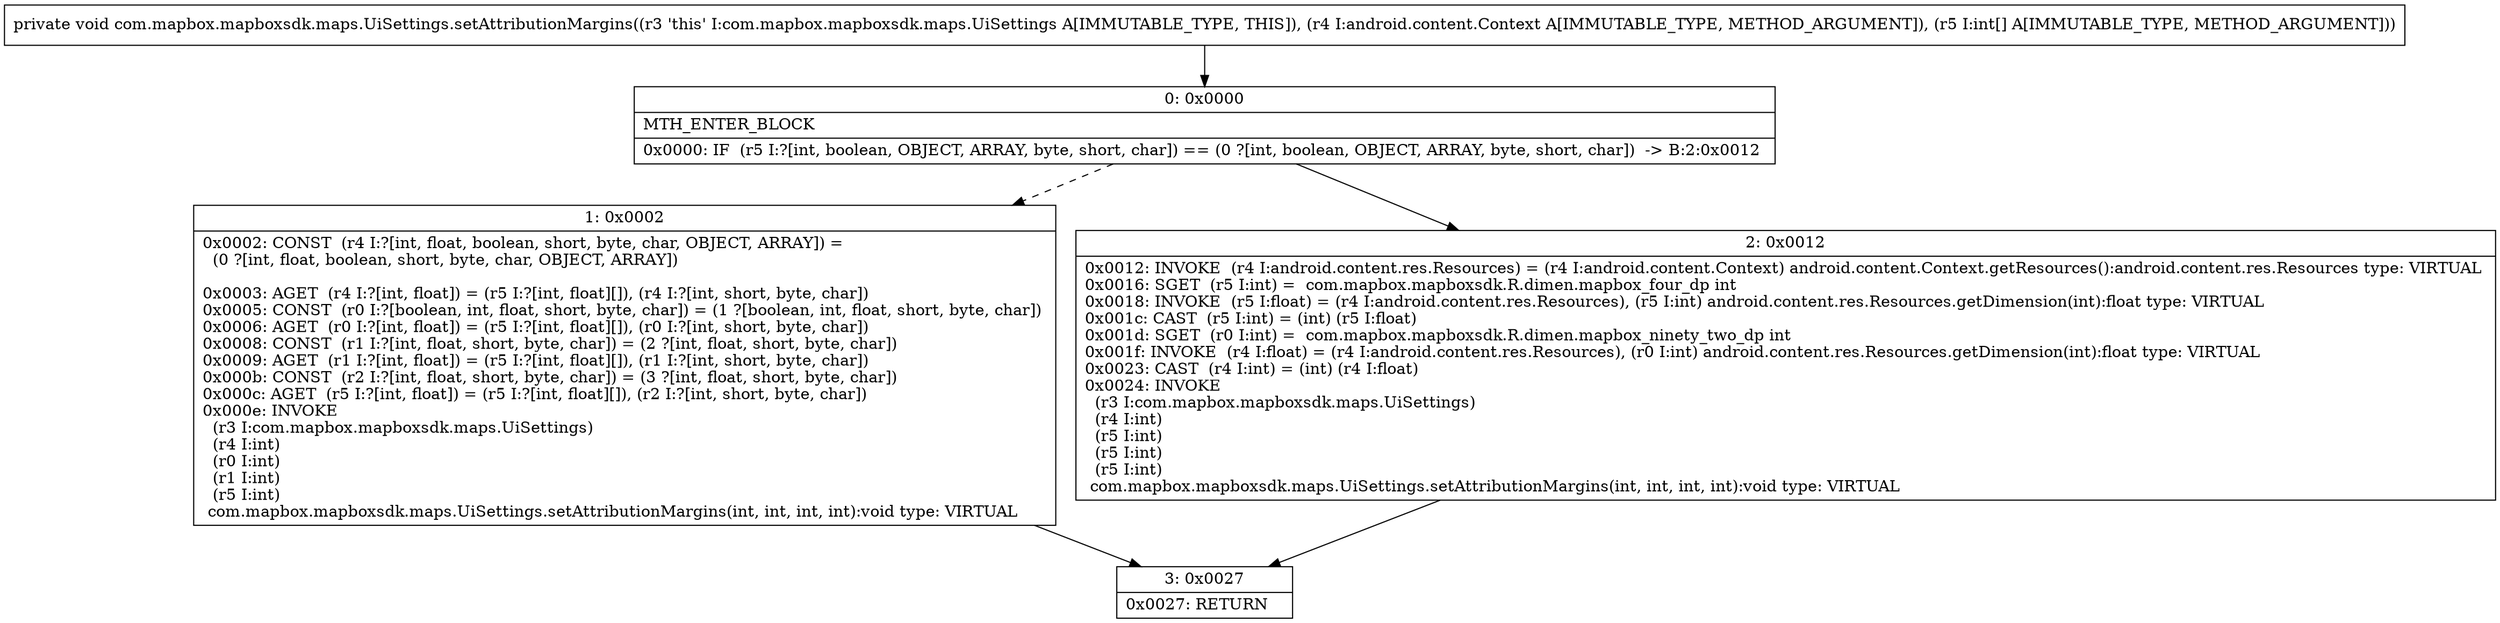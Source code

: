 digraph "CFG forcom.mapbox.mapboxsdk.maps.UiSettings.setAttributionMargins(Landroid\/content\/Context;[I)V" {
Node_0 [shape=record,label="{0\:\ 0x0000|MTH_ENTER_BLOCK\l|0x0000: IF  (r5 I:?[int, boolean, OBJECT, ARRAY, byte, short, char]) == (0 ?[int, boolean, OBJECT, ARRAY, byte, short, char])  \-\> B:2:0x0012 \l}"];
Node_1 [shape=record,label="{1\:\ 0x0002|0x0002: CONST  (r4 I:?[int, float, boolean, short, byte, char, OBJECT, ARRAY]) = \l  (0 ?[int, float, boolean, short, byte, char, OBJECT, ARRAY])\l \l0x0003: AGET  (r4 I:?[int, float]) = (r5 I:?[int, float][]), (r4 I:?[int, short, byte, char]) \l0x0005: CONST  (r0 I:?[boolean, int, float, short, byte, char]) = (1 ?[boolean, int, float, short, byte, char]) \l0x0006: AGET  (r0 I:?[int, float]) = (r5 I:?[int, float][]), (r0 I:?[int, short, byte, char]) \l0x0008: CONST  (r1 I:?[int, float, short, byte, char]) = (2 ?[int, float, short, byte, char]) \l0x0009: AGET  (r1 I:?[int, float]) = (r5 I:?[int, float][]), (r1 I:?[int, short, byte, char]) \l0x000b: CONST  (r2 I:?[int, float, short, byte, char]) = (3 ?[int, float, short, byte, char]) \l0x000c: AGET  (r5 I:?[int, float]) = (r5 I:?[int, float][]), (r2 I:?[int, short, byte, char]) \l0x000e: INVOKE  \l  (r3 I:com.mapbox.mapboxsdk.maps.UiSettings)\l  (r4 I:int)\l  (r0 I:int)\l  (r1 I:int)\l  (r5 I:int)\l com.mapbox.mapboxsdk.maps.UiSettings.setAttributionMargins(int, int, int, int):void type: VIRTUAL \l}"];
Node_2 [shape=record,label="{2\:\ 0x0012|0x0012: INVOKE  (r4 I:android.content.res.Resources) = (r4 I:android.content.Context) android.content.Context.getResources():android.content.res.Resources type: VIRTUAL \l0x0016: SGET  (r5 I:int) =  com.mapbox.mapboxsdk.R.dimen.mapbox_four_dp int \l0x0018: INVOKE  (r5 I:float) = (r4 I:android.content.res.Resources), (r5 I:int) android.content.res.Resources.getDimension(int):float type: VIRTUAL \l0x001c: CAST  (r5 I:int) = (int) (r5 I:float) \l0x001d: SGET  (r0 I:int) =  com.mapbox.mapboxsdk.R.dimen.mapbox_ninety_two_dp int \l0x001f: INVOKE  (r4 I:float) = (r4 I:android.content.res.Resources), (r0 I:int) android.content.res.Resources.getDimension(int):float type: VIRTUAL \l0x0023: CAST  (r4 I:int) = (int) (r4 I:float) \l0x0024: INVOKE  \l  (r3 I:com.mapbox.mapboxsdk.maps.UiSettings)\l  (r4 I:int)\l  (r5 I:int)\l  (r5 I:int)\l  (r5 I:int)\l com.mapbox.mapboxsdk.maps.UiSettings.setAttributionMargins(int, int, int, int):void type: VIRTUAL \l}"];
Node_3 [shape=record,label="{3\:\ 0x0027|0x0027: RETURN   \l}"];
MethodNode[shape=record,label="{private void com.mapbox.mapboxsdk.maps.UiSettings.setAttributionMargins((r3 'this' I:com.mapbox.mapboxsdk.maps.UiSettings A[IMMUTABLE_TYPE, THIS]), (r4 I:android.content.Context A[IMMUTABLE_TYPE, METHOD_ARGUMENT]), (r5 I:int[] A[IMMUTABLE_TYPE, METHOD_ARGUMENT])) }"];
MethodNode -> Node_0;
Node_0 -> Node_1[style=dashed];
Node_0 -> Node_2;
Node_1 -> Node_3;
Node_2 -> Node_3;
}

